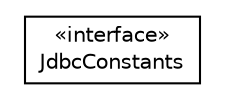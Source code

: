 #!/usr/local/bin/dot
#
# Class diagram 
# Generated by UMLGraph version R5_6_6-8-g8d7759 (http://www.umlgraph.org/)
#

digraph G {
	edge [fontname="Helvetica",fontsize=10,labelfontname="Helvetica",labelfontsize=10];
	node [fontname="Helvetica",fontsize=10,shape=plaintext];
	nodesep=0.25;
	ranksep=0.5;
	// org.dayatang.JdbcConstants
	c4992 [label=<<table title="org.dayatang.JdbcConstants" border="0" cellborder="1" cellspacing="0" cellpadding="2" port="p" href="./JdbcConstants.html">
		<tr><td><table border="0" cellspacing="0" cellpadding="1">
<tr><td align="center" balign="center"> &#171;interface&#187; </td></tr>
<tr><td align="center" balign="center"> JdbcConstants </td></tr>
		</table></td></tr>
		</table>>, URL="./JdbcConstants.html", fontname="Helvetica", fontcolor="black", fontsize=10.0];
}

